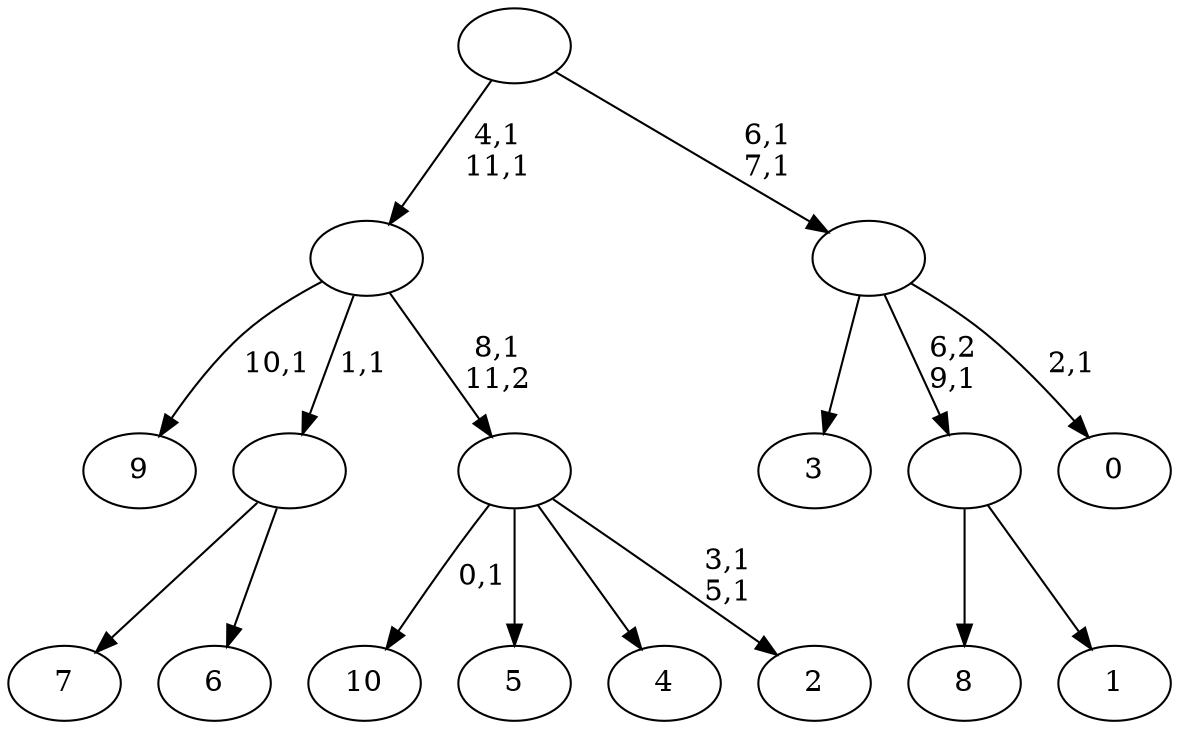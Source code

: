 digraph T {
	23 [label="10"]
	21 [label="9"]
	19 [label="8"]
	18 [label="7"]
	17 [label="6"]
	16 [label=""]
	15 [label="5"]
	14 [label="4"]
	13 [label="3"]
	12 [label="2"]
	9 [label=""]
	8 [label=""]
	6 [label="1"]
	5 [label=""]
	4 [label="0"]
	2 [label=""]
	0 [label=""]
	16 -> 18 [label=""]
	16 -> 17 [label=""]
	9 -> 12 [label="3,1\n5,1"]
	9 -> 23 [label="0,1"]
	9 -> 15 [label=""]
	9 -> 14 [label=""]
	8 -> 21 [label="10,1"]
	8 -> 16 [label="1,1"]
	8 -> 9 [label="8,1\n11,2"]
	5 -> 19 [label=""]
	5 -> 6 [label=""]
	2 -> 4 [label="2,1"]
	2 -> 13 [label=""]
	2 -> 5 [label="6,2\n9,1"]
	0 -> 2 [label="6,1\n7,1"]
	0 -> 8 [label="4,1\n11,1"]
}

